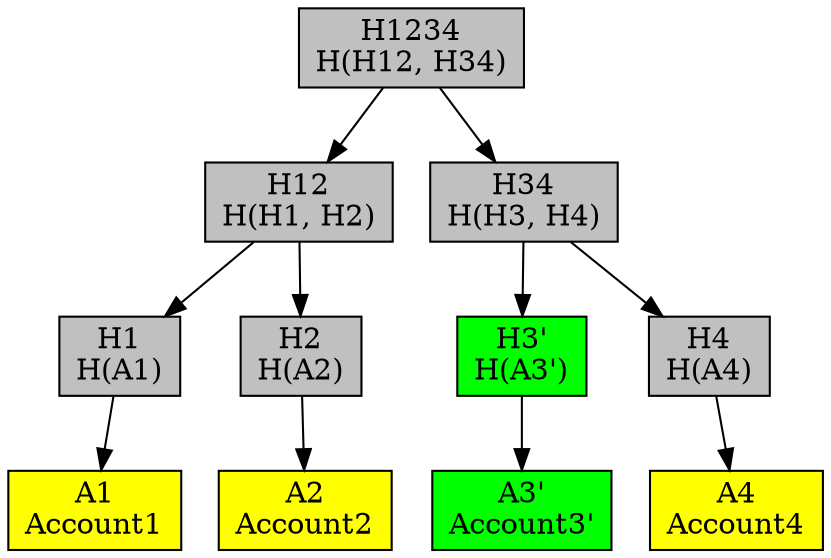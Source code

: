 digraph {
    h21 -> a1;
    h22 -> a2;
    h23 -> a3;
    h24 -> a4;

    h11 -> h21;
    h11 -> h22;
    h12 -> h23;
    h12 -> h24;

    root -> h11;
    root -> h12;
    
    splines=line;
    
    a1[ style=filled fillcolor=yellow shape=rectangle label="A1\nAccount1" ];
    a2[ style=filled fillcolor=yellow shape=rectangle label="A2\nAccount2" ];
    a3[ style=filled fillcolor=green shape=rectangle label="A3'\nAccount3'"];
    a4[ style=filled fillcolor=yellow shape=rectangle label="A4\nAccount4"];

    h21 [style=filled fillcolor=grey shape=rectangle label="H1\nH(A1)"];
    h22 [style=filled fillcolor=grey shape=rectangle label="H2\nH(A2)"];
    h23 [style=filled fillcolor=green shape=rectangle label="H3'\nH(A3')"];
    h24 [style=filled fillcolor=grey shape=rectangle label="H4\nH(A4)"];

    h11 [ style=filled fillcolor=grey shape=rectangle label="H12\nH(H1, H2)"];
    h12 [ style=filled fillcolor=grey shape=rectangle label="H34\nH(H3, H4)"];
    root [ style=filled fillcolor=grey shape=rectangle label="H1234\nH(H12, H34)"];
    
    node [shape=rectangle];
}
